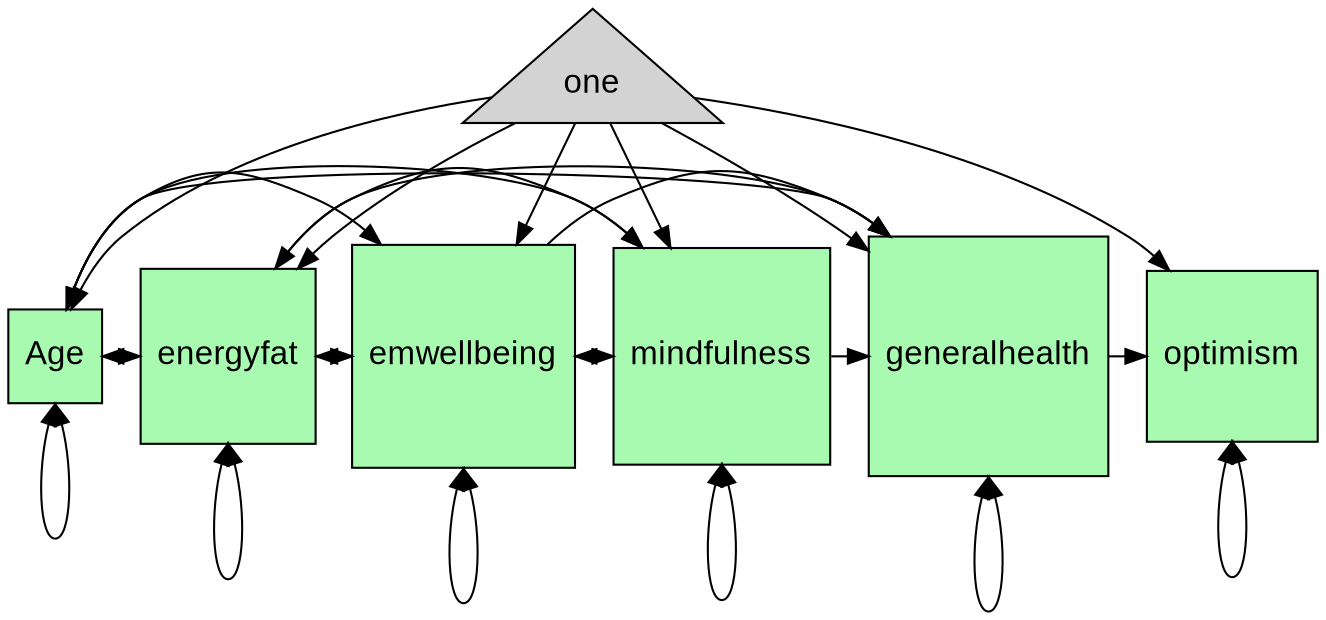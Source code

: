 digraph "LOTRIndirectGenHealth" {
	 node [style=filled, fontname="Arial", fontsize=16];
 	 /* Manifest Variables */
 	 { rank = max; Age; energyfat; emwellbeing; generalhealth; mindfulness; optimism }
	 Age [shape=square, fillcolor="#a9fab1", height=0.5, width=0.5];
	 energyfat [shape=square, fillcolor="#a9fab1", height=0.5, width=0.5];
	 emwellbeing [shape=square, fillcolor="#a9fab1", height=0.5, width=0.5];
	 generalhealth [shape=square, fillcolor="#a9fab1", height=0.5, width=0.5];
	 mindfulness [shape=square, fillcolor="#a9fab1", height=0.5, width=0.5];
	 optimism [shape=square, fillcolor="#a9fab1", height=0.5, width=0.5];
/* Means */
	 one [shape=triangle];
/* Paths */
	 Age -> generalhealth[dir=forward];
	 energyfat -> generalhealth[dir=forward];
	 emwellbeing -> generalhealth[dir=forward];
	 generalhealth -> optimism[dir=forward];
	 mindfulness -> generalhealth[dir=forward];
	 Age -> Age[dir=both, headport=s, tailport=s];
	 Age -> energyfat[dir=both];
	 Age -> emwellbeing[dir=both];
	 Age -> mindfulness[dir=both];
	 energyfat -> energyfat[dir=both, headport=s, tailport=s];
	 energyfat -> emwellbeing[dir=both];
	 energyfat -> mindfulness[dir=both];
	 emwellbeing -> emwellbeing[dir=both, headport=s, tailport=s];
	 emwellbeing -> mindfulness[dir=both];
	 generalhealth -> generalhealth[dir=both, headport=s, tailport=s];
	 mindfulness -> mindfulness[dir=both, headport=s, tailport=s];
	 optimism -> optimism[dir=both, headport=s, tailport=s];
	 one -> Age[dir=forward];
	 one -> energyfat[dir=forward];
	 one -> emwellbeing[dir=forward];
	 one -> generalhealth[dir=forward];
	 one -> mindfulness[dir=forward];
	 one -> optimism[dir=forward];
}
